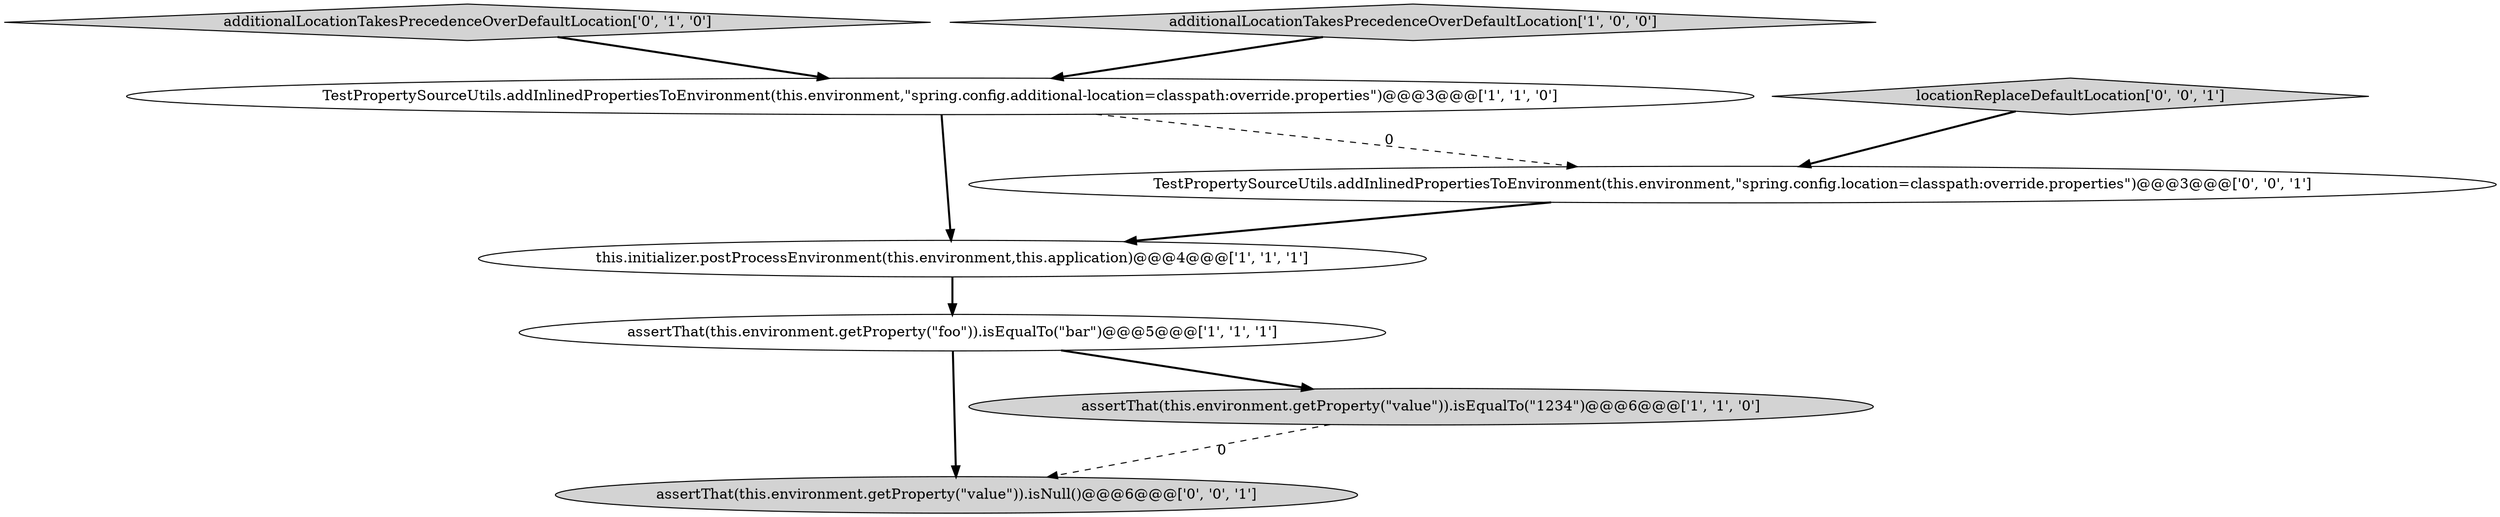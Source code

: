 digraph {
5 [style = filled, label = "additionalLocationTakesPrecedenceOverDefaultLocation['0', '1', '0']", fillcolor = lightgray, shape = diamond image = "AAA0AAABBB2BBB"];
7 [style = filled, label = "TestPropertySourceUtils.addInlinedPropertiesToEnvironment(this.environment,\"spring.config.location=classpath:override.properties\")@@@3@@@['0', '0', '1']", fillcolor = white, shape = ellipse image = "AAA0AAABBB3BBB"];
4 [style = filled, label = "this.initializer.postProcessEnvironment(this.environment,this.application)@@@4@@@['1', '1', '1']", fillcolor = white, shape = ellipse image = "AAA0AAABBB1BBB"];
8 [style = filled, label = "assertThat(this.environment.getProperty(\"value\")).isNull()@@@6@@@['0', '0', '1']", fillcolor = lightgray, shape = ellipse image = "AAA0AAABBB3BBB"];
6 [style = filled, label = "locationReplaceDefaultLocation['0', '0', '1']", fillcolor = lightgray, shape = diamond image = "AAA0AAABBB3BBB"];
1 [style = filled, label = "assertThat(this.environment.getProperty(\"value\")).isEqualTo(\"1234\")@@@6@@@['1', '1', '0']", fillcolor = lightgray, shape = ellipse image = "AAA0AAABBB1BBB"];
3 [style = filled, label = "assertThat(this.environment.getProperty(\"foo\")).isEqualTo(\"bar\")@@@5@@@['1', '1', '1']", fillcolor = white, shape = ellipse image = "AAA0AAABBB1BBB"];
0 [style = filled, label = "additionalLocationTakesPrecedenceOverDefaultLocation['1', '0', '0']", fillcolor = lightgray, shape = diamond image = "AAA0AAABBB1BBB"];
2 [style = filled, label = "TestPropertySourceUtils.addInlinedPropertiesToEnvironment(this.environment,\"spring.config.additional-location=classpath:override.properties\")@@@3@@@['1', '1', '0']", fillcolor = white, shape = ellipse image = "AAA0AAABBB1BBB"];
4->3 [style = bold, label=""];
1->8 [style = dashed, label="0"];
5->2 [style = bold, label=""];
7->4 [style = bold, label=""];
6->7 [style = bold, label=""];
3->1 [style = bold, label=""];
2->7 [style = dashed, label="0"];
2->4 [style = bold, label=""];
3->8 [style = bold, label=""];
0->2 [style = bold, label=""];
}
